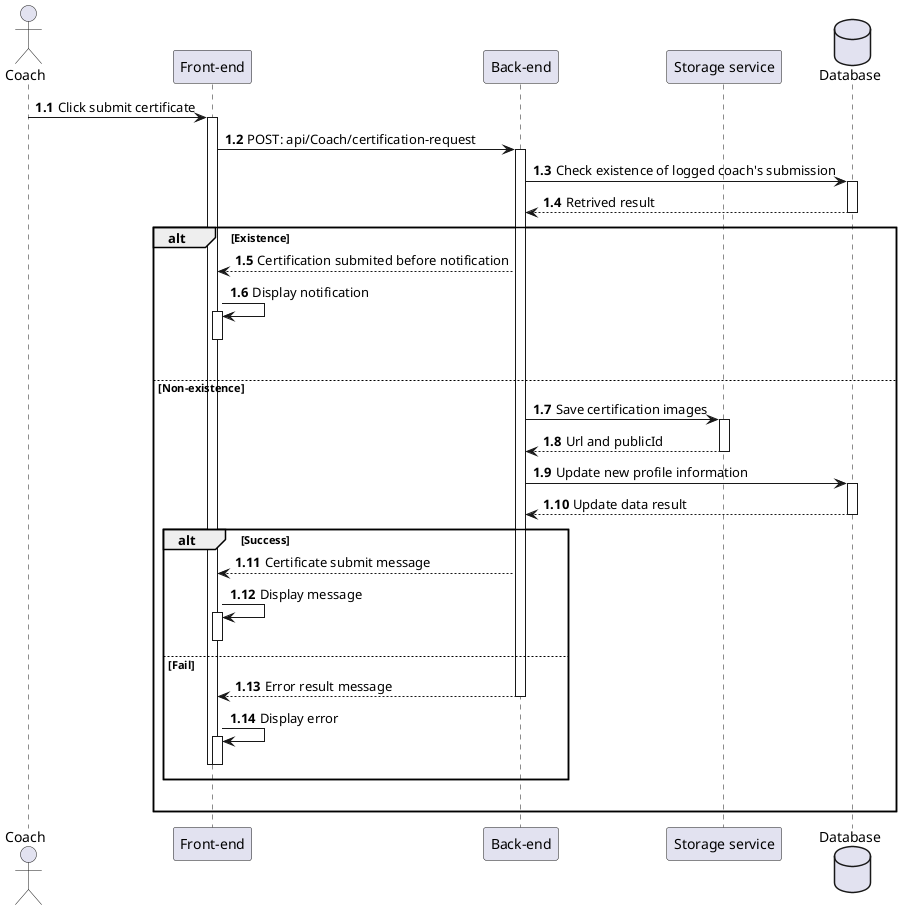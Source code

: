 @startuml CertificationSubmit
actor Coach as user
participant "Front-end" as client
participant "Back-end" as server 
participant "Storage service" as imgCloud
database "Database" as db

autonumber 1.1 "<b>0:"

user -> client++ : Click submit certificate
client -> server++ : POST: api/Coach/certification-request
server -> db++ : Check existence of logged coach's submission
db --> server : Retrived result
deactivate db

alt Existence
    server --> client : Certification submited before notification
    client -> client++ : Display notification
    deactivate client 
    |||
else Non-existence

    server -> imgCloud++ : Save certification images
    imgCloud --> server : Url and publicId
    deactivate imgCloud

    server -> db++ : Update new profile information
    db --> server : Update data result
    deactivate db

    alt Success
        server --> client : Certificate submit message
        client -> client++ : Display message
        deactivate client
    else Fail
        server --> client : Error result message
        deactivate server
        client -> client++ : Display error
        deactivate client
        deactivate client
    end

    |||
end 
@enduml